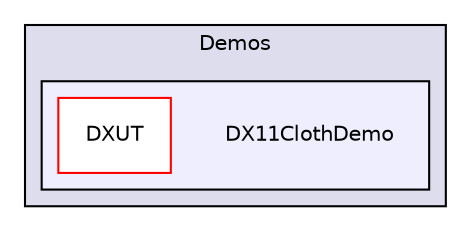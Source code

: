 digraph "bullet/bullet-2.82-r2704/Demos/DX11ClothDemo" {
  compound=true
  node [ fontsize="10", fontname="Helvetica"];
  edge [ labelfontsize="10", labelfontname="Helvetica"];
  subgraph clusterdir_fbeee990c6fb95278eb756dfe9f9c37f {
    graph [ bgcolor="#ddddee", pencolor="black", label="Demos" fontname="Helvetica", fontsize="10", URL="dir_fbeee990c6fb95278eb756dfe9f9c37f.html"]
  subgraph clusterdir_312fded8f81e103ff30a6cb66936b862 {
    graph [ bgcolor="#eeeeff", pencolor="black", label="" URL="dir_312fded8f81e103ff30a6cb66936b862.html"];
    dir_312fded8f81e103ff30a6cb66936b862 [shape=plaintext label="DX11ClothDemo"];
    dir_617746aa8d63236d9cebf3b314e3005d [shape=box label="DXUT" color="red" fillcolor="white" style="filled" URL="dir_617746aa8d63236d9cebf3b314e3005d.html"];
  }
  }
}
